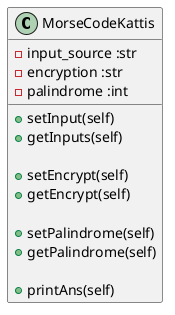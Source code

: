 @startuml
class MorseCodeKattis {
    -input_source :str
    -encryption :str 
    -palindrome :int

    +setInput(self)
    +getInputs(self)
    
    +setEncrypt(self)
    +getEncrypt(self)

    +setPalindrome(self)
    +getPalindrome(self)

    +printAns(self)

}
@enduml